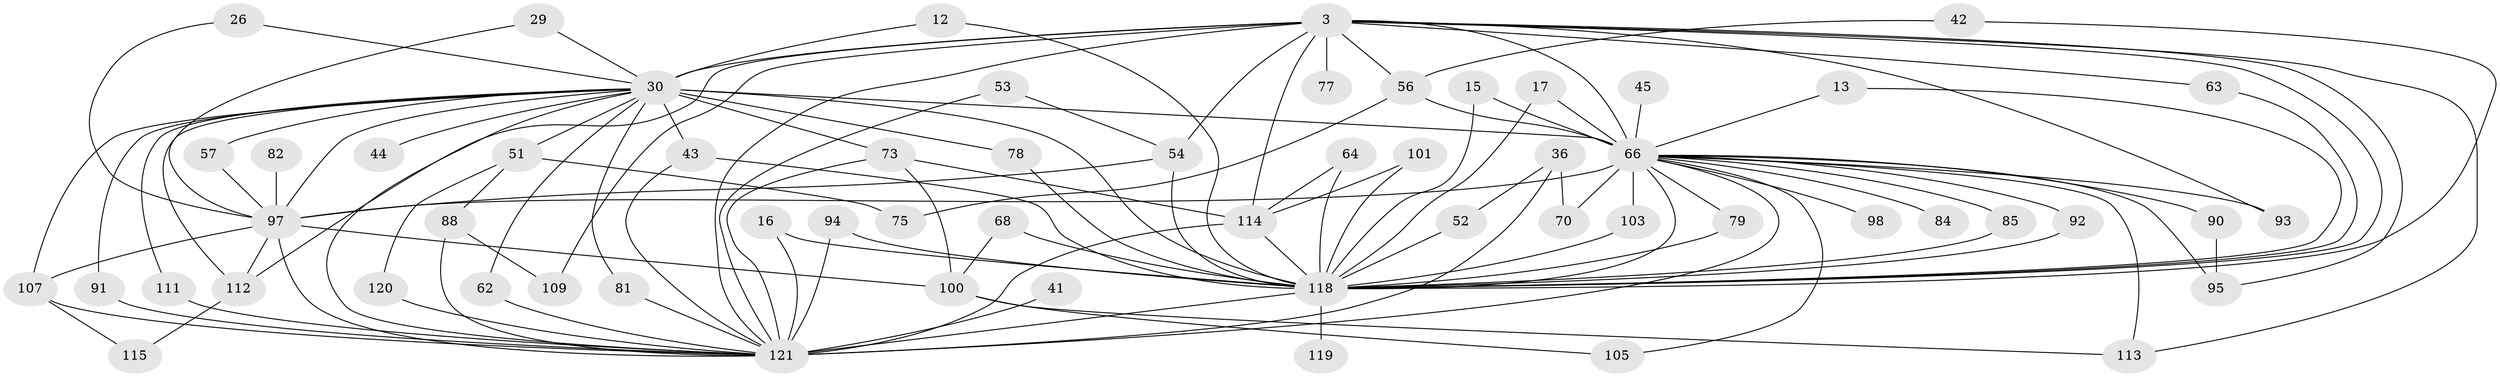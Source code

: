 // original degree distribution, {18: 0.024793388429752067, 20: 0.008264462809917356, 28: 0.008264462809917356, 19: 0.01652892561983471, 15: 0.008264462809917356, 24: 0.008264462809917356, 22: 0.008264462809917356, 3: 0.2066115702479339, 2: 0.5206611570247934, 5: 0.049586776859504134, 14: 0.008264462809917356, 8: 0.024793388429752067, 4: 0.0743801652892562, 6: 0.01652892561983471, 9: 0.008264462809917356, 7: 0.008264462809917356}
// Generated by graph-tools (version 1.1) at 2025/43/03/09/25 04:43:31]
// undirected, 60 vertices, 118 edges
graph export_dot {
graph [start="1"]
  node [color=gray90,style=filled];
  3 [super="+2"];
  12;
  13;
  15;
  16;
  17;
  26;
  29;
  30 [super="+7"];
  36;
  41;
  42;
  43 [super="+11"];
  44;
  45;
  51;
  52;
  53;
  54 [super="+39+40"];
  56 [super="+14"];
  57;
  62;
  63;
  64;
  66 [super="+8+24+10"];
  68;
  70;
  73 [super="+55"];
  75;
  77;
  78;
  79;
  81;
  82;
  84;
  85;
  88 [super="+67"];
  90 [super="+48+46"];
  91;
  92;
  93;
  94;
  95 [super="+87"];
  97 [super="+47+96"];
  98;
  100 [super="+72"];
  101;
  103;
  105;
  107 [super="+58+104"];
  109;
  111;
  112 [super="+61"];
  113 [super="+89+102"];
  114 [super="+59+110+22"];
  115;
  118 [super="+117+49+9"];
  119 [super="+99"];
  120;
  121 [super="+28+106+83+116"];
  3 -- 63;
  3 -- 77 [weight=2];
  3 -- 93;
  3 -- 109;
  3 -- 66 [weight=6];
  3 -- 56;
  3 -- 121 [weight=3];
  3 -- 30 [weight=6];
  3 -- 114 [weight=3];
  3 -- 54 [weight=2];
  3 -- 95;
  3 -- 113;
  3 -- 118 [weight=5];
  3 -- 112;
  12 -- 30;
  12 -- 118;
  13 -- 66;
  13 -- 118;
  15 -- 66;
  15 -- 118;
  16 -- 121;
  16 -- 118 [weight=2];
  17 -- 66;
  17 -- 118;
  26 -- 30;
  26 -- 97;
  29 -- 30;
  29 -- 97;
  30 -- 66 [weight=12];
  30 -- 78;
  30 -- 81;
  30 -- 91;
  30 -- 43 [weight=2];
  30 -- 44;
  30 -- 111;
  30 -- 112;
  30 -- 51 [weight=2];
  30 -- 57;
  30 -- 62;
  30 -- 97;
  30 -- 107;
  30 -- 121 [weight=2];
  30 -- 118 [weight=7];
  30 -- 73;
  36 -- 52;
  36 -- 70;
  36 -- 121 [weight=2];
  41 -- 121 [weight=2];
  42 -- 56;
  42 -- 118;
  43 -- 121;
  43 -- 118;
  45 -- 66 [weight=2];
  51 -- 75;
  51 -- 120;
  51 -- 88;
  52 -- 118;
  53 -- 54;
  53 -- 121;
  54 -- 97;
  54 -- 118;
  56 -- 66 [weight=2];
  56 -- 75;
  57 -- 97;
  62 -- 121;
  63 -- 118;
  64 -- 114;
  64 -- 118 [weight=2];
  66 -- 84 [weight=2];
  66 -- 85;
  66 -- 103;
  66 -- 105;
  66 -- 70;
  66 -- 79;
  66 -- 90 [weight=4];
  66 -- 92;
  66 -- 93;
  66 -- 95;
  66 -- 97 [weight=7];
  66 -- 98;
  66 -- 113 [weight=2];
  66 -- 121 [weight=4];
  66 -- 118 [weight=8];
  68 -- 100;
  68 -- 118;
  73 -- 121;
  73 -- 114;
  73 -- 100;
  78 -- 118;
  79 -- 118;
  81 -- 121;
  82 -- 97 [weight=2];
  85 -- 118;
  88 -- 109;
  88 -- 121 [weight=2];
  90 -- 95;
  91 -- 121;
  92 -- 118;
  94 -- 121;
  94 -- 118;
  97 -- 107 [weight=3];
  97 -- 100;
  97 -- 121;
  97 -- 112;
  100 -- 113;
  100 -- 105;
  101 -- 114;
  101 -- 118;
  103 -- 118;
  107 -- 121 [weight=4];
  107 -- 115;
  111 -- 121;
  112 -- 115;
  114 -- 121 [weight=3];
  114 -- 118;
  118 -- 121 [weight=6];
  118 -- 119 [weight=3];
  120 -- 121;
}
